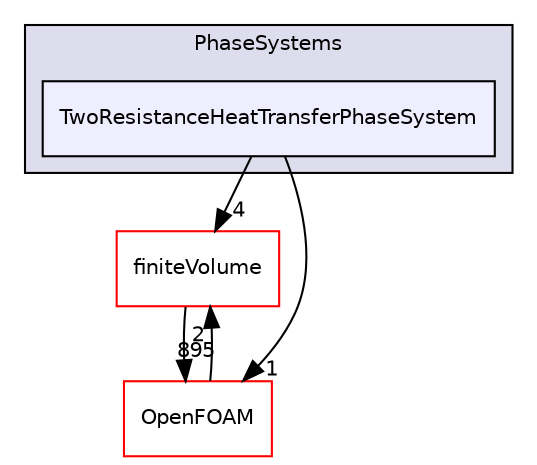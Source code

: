 digraph "src/phaseSystemModels/reactingEulerFoam/phaseSystems/PhaseSystems/TwoResistanceHeatTransferPhaseSystem" {
  bgcolor=transparent;
  compound=true
  node [ fontsize="10", fontname="Helvetica"];
  edge [ labelfontsize="10", labelfontname="Helvetica"];
  subgraph clusterdir_a7327b39a6c21bd7cb6ad15cb00d59b5 {
    graph [ bgcolor="#ddddee", pencolor="black", label="PhaseSystems" fontname="Helvetica", fontsize="10", URL="dir_a7327b39a6c21bd7cb6ad15cb00d59b5.html"]
  dir_45ef32259e8b7f8be4f74a97f8191a7e [shape=box, label="TwoResistanceHeatTransferPhaseSystem", style="filled", fillcolor="#eeeeff", pencolor="black", URL="dir_45ef32259e8b7f8be4f74a97f8191a7e.html"];
  }
  dir_9bd15774b555cf7259a6fa18f99fe99b [shape=box label="finiteVolume" color="red" URL="dir_9bd15774b555cf7259a6fa18f99fe99b.html"];
  dir_c5473ff19b20e6ec4dfe5c310b3778a8 [shape=box label="OpenFOAM" color="red" URL="dir_c5473ff19b20e6ec4dfe5c310b3778a8.html"];
  dir_9bd15774b555cf7259a6fa18f99fe99b->dir_c5473ff19b20e6ec4dfe5c310b3778a8 [headlabel="895", labeldistance=1.5 headhref="dir_000814_002151.html"];
  dir_c5473ff19b20e6ec4dfe5c310b3778a8->dir_9bd15774b555cf7259a6fa18f99fe99b [headlabel="2", labeldistance=1.5 headhref="dir_002151_000814.html"];
  dir_45ef32259e8b7f8be4f74a97f8191a7e->dir_9bd15774b555cf7259a6fa18f99fe99b [headlabel="4", labeldistance=1.5 headhref="dir_003259_000814.html"];
  dir_45ef32259e8b7f8be4f74a97f8191a7e->dir_c5473ff19b20e6ec4dfe5c310b3778a8 [headlabel="1", labeldistance=1.5 headhref="dir_003259_002151.html"];
}
